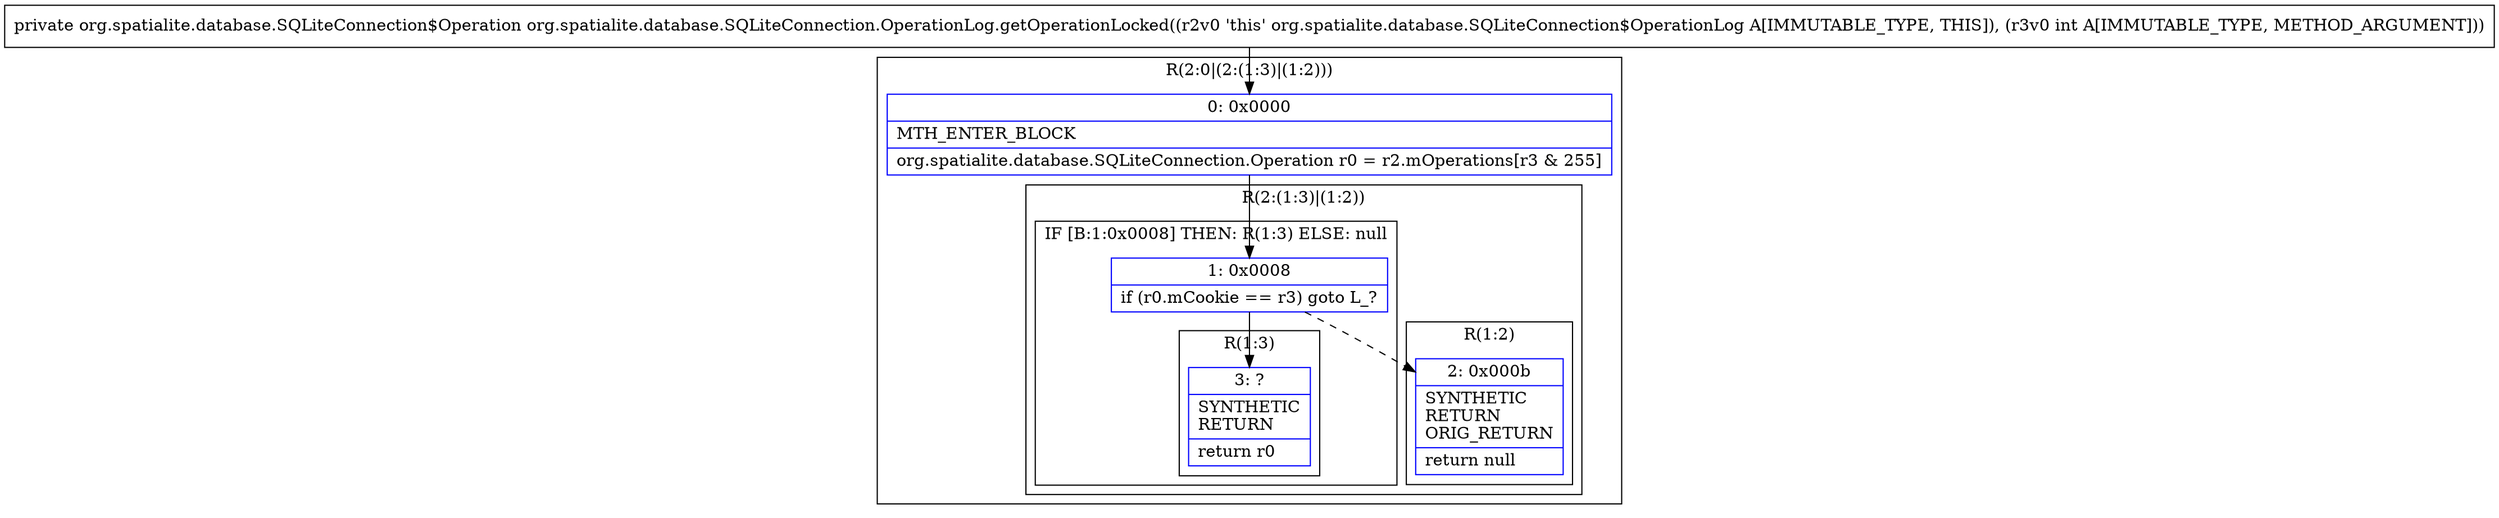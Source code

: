 digraph "CFG fororg.spatialite.database.SQLiteConnection.OperationLog.getOperationLocked(I)Lorg\/spatialite\/database\/SQLiteConnection$Operation;" {
subgraph cluster_Region_444021020 {
label = "R(2:0|(2:(1:3)|(1:2)))";
node [shape=record,color=blue];
Node_0 [shape=record,label="{0\:\ 0x0000|MTH_ENTER_BLOCK\l|org.spatialite.database.SQLiteConnection.Operation r0 = r2.mOperations[r3 & 255]\l}"];
subgraph cluster_Region_628049107 {
label = "R(2:(1:3)|(1:2))";
node [shape=record,color=blue];
subgraph cluster_IfRegion_607003882 {
label = "IF [B:1:0x0008] THEN: R(1:3) ELSE: null";
node [shape=record,color=blue];
Node_1 [shape=record,label="{1\:\ 0x0008|if (r0.mCookie == r3) goto L_?\l}"];
subgraph cluster_Region_2016000282 {
label = "R(1:3)";
node [shape=record,color=blue];
Node_3 [shape=record,label="{3\:\ ?|SYNTHETIC\lRETURN\l|return r0\l}"];
}
}
subgraph cluster_Region_988174073 {
label = "R(1:2)";
node [shape=record,color=blue];
Node_2 [shape=record,label="{2\:\ 0x000b|SYNTHETIC\lRETURN\lORIG_RETURN\l|return null\l}"];
}
}
}
MethodNode[shape=record,label="{private org.spatialite.database.SQLiteConnection$Operation org.spatialite.database.SQLiteConnection.OperationLog.getOperationLocked((r2v0 'this' org.spatialite.database.SQLiteConnection$OperationLog A[IMMUTABLE_TYPE, THIS]), (r3v0 int A[IMMUTABLE_TYPE, METHOD_ARGUMENT])) }"];
MethodNode -> Node_0;
Node_0 -> Node_1;
Node_1 -> Node_2[style=dashed];
Node_1 -> Node_3;
}

